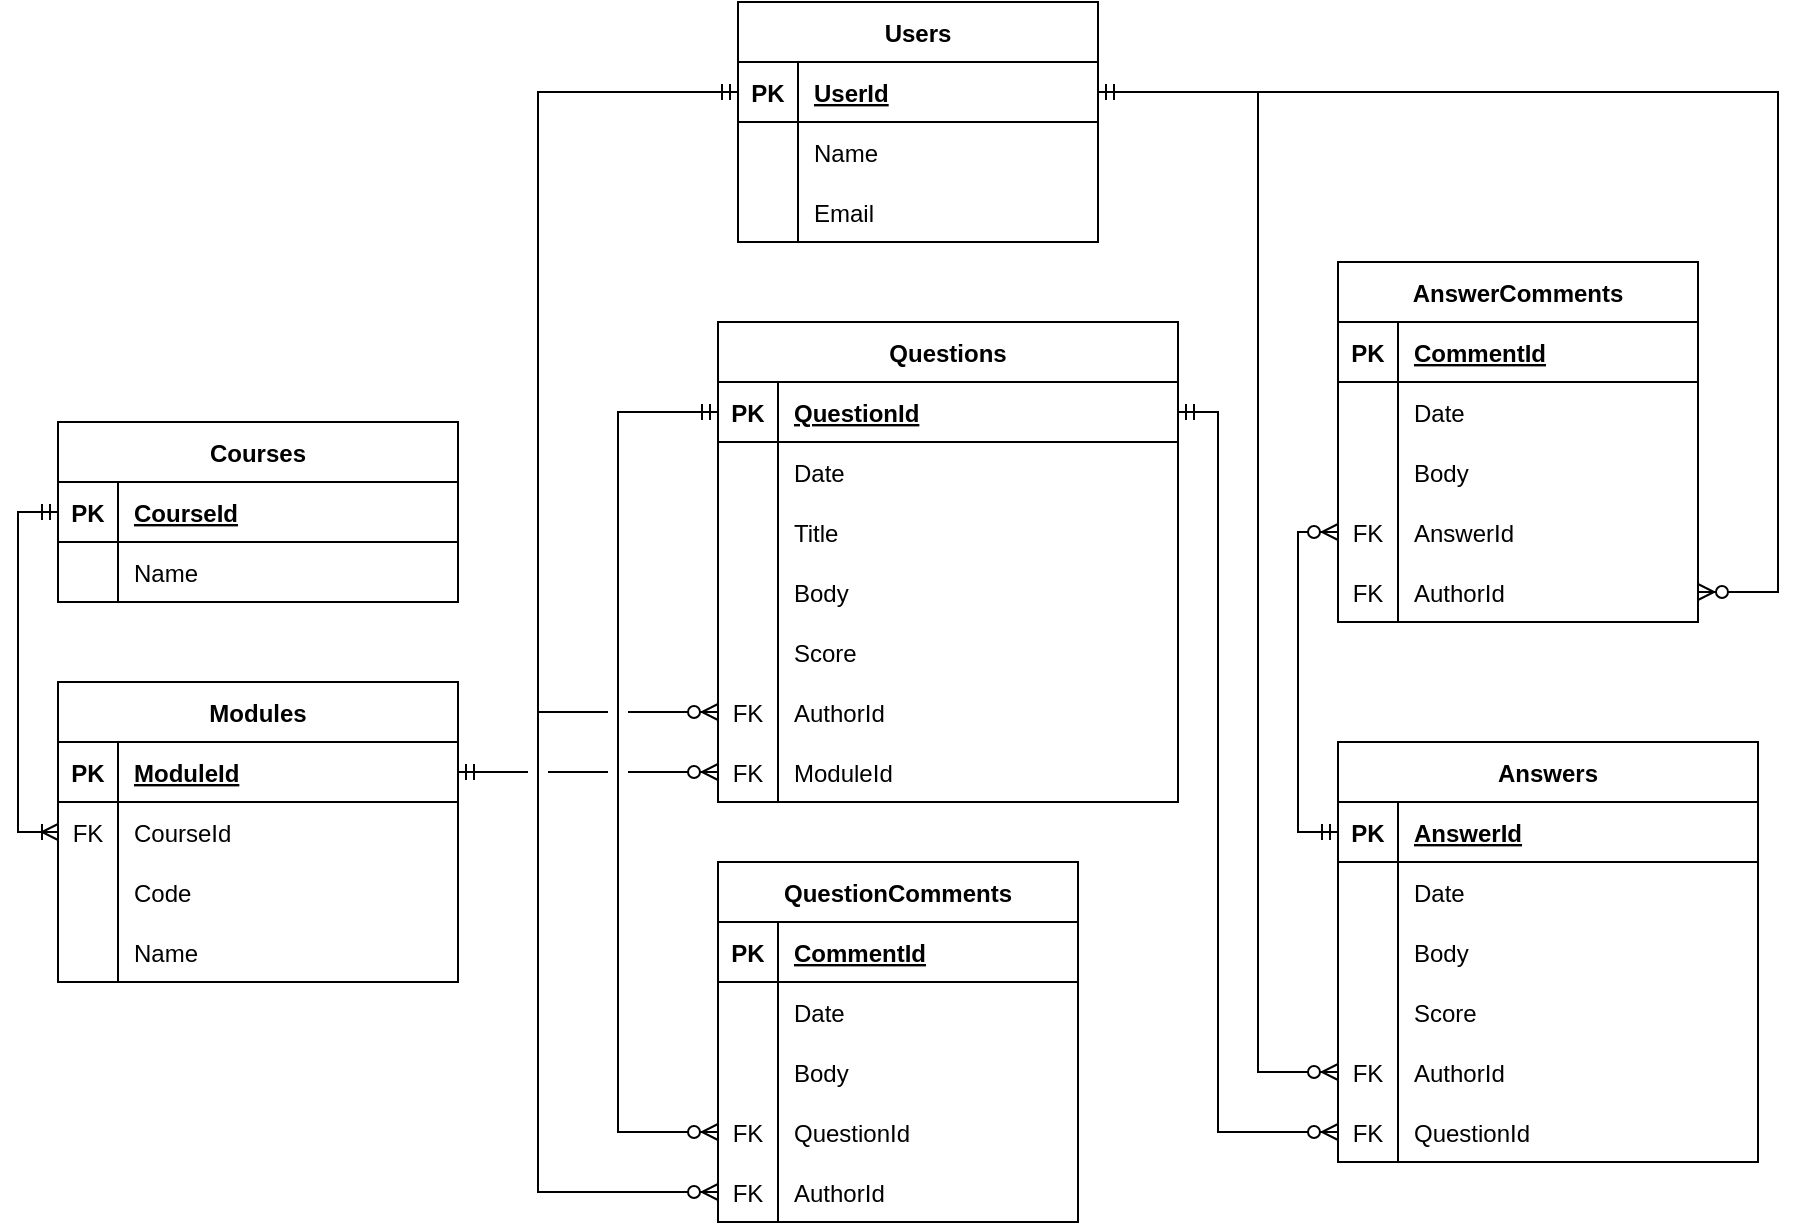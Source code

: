<mxfile version="14.5.8" type="device"><diagram id="C5RBs43oDa-KdzZeNtuy" name="Database Diagram"><mxGraphModel dx="3372" dy="640" grid="1" gridSize="10" guides="1" tooltips="1" connect="1" arrows="1" fold="1" page="1" pageScale="1" pageWidth="827" pageHeight="1169" math="0" shadow="0"><root><mxCell id="WIyWlLk6GJQsqaUBKTNV-0"/><mxCell id="WIyWlLk6GJQsqaUBKTNV-1" parent="WIyWlLk6GJQsqaUBKTNV-0"/><mxCell id="068tIrDigfutHcEptgjL-133" style="edgeStyle=orthogonalEdgeStyle;rounded=0;orthogonalLoop=1;jettySize=auto;html=1;exitX=0;exitY=0.5;exitDx=0;exitDy=0;entryX=0;entryY=0.5;entryDx=0;entryDy=0;startArrow=ERmandOne;startFill=0;endArrow=ERzeroToMany;endFill=1;jumpStyle=none;" edge="1" parent="WIyWlLk6GJQsqaUBKTNV-1"><mxGeometry relative="1" as="geometry"><mxPoint x="-1200" y="185" as="sourcePoint"/><mxPoint x="-1210" y="735" as="targetPoint"/><Array as="points"><mxPoint x="-1300" y="185"/><mxPoint x="-1300" y="735"/></Array></mxGeometry></mxCell><mxCell id="068tIrDigfutHcEptgjL-0" value="QuestionComments" style="shape=table;startSize=30;container=1;collapsible=1;childLayout=tableLayout;fixedRows=1;rowLines=0;fontStyle=1;align=center;resizeLast=1;" vertex="1" parent="WIyWlLk6GJQsqaUBKTNV-1"><mxGeometry x="-1210" y="570" width="180" height="180" as="geometry"/></mxCell><mxCell id="068tIrDigfutHcEptgjL-1" value="" style="shape=partialRectangle;collapsible=0;dropTarget=0;pointerEvents=0;fillColor=none;top=0;left=0;bottom=1;right=0;points=[[0,0.5],[1,0.5]];portConstraint=eastwest;" vertex="1" parent="068tIrDigfutHcEptgjL-0"><mxGeometry y="30" width="180" height="30" as="geometry"/></mxCell><mxCell id="068tIrDigfutHcEptgjL-2" value="PK" style="shape=partialRectangle;connectable=0;fillColor=none;top=0;left=0;bottom=0;right=0;fontStyle=1;overflow=hidden;" vertex="1" parent="068tIrDigfutHcEptgjL-1"><mxGeometry width="30" height="30" as="geometry"/></mxCell><mxCell id="068tIrDigfutHcEptgjL-3" value="CommentId" style="shape=partialRectangle;connectable=0;fillColor=none;top=0;left=0;bottom=0;right=0;align=left;spacingLeft=6;fontStyle=5;overflow=hidden;" vertex="1" parent="068tIrDigfutHcEptgjL-1"><mxGeometry x="30" width="150" height="30" as="geometry"/></mxCell><mxCell id="068tIrDigfutHcEptgjL-13" value="" style="shape=partialRectangle;collapsible=0;dropTarget=0;pointerEvents=0;fillColor=none;top=0;left=0;bottom=0;right=0;points=[[0,0.5],[1,0.5]];portConstraint=eastwest;" vertex="1" parent="068tIrDigfutHcEptgjL-0"><mxGeometry y="60" width="180" height="30" as="geometry"/></mxCell><mxCell id="068tIrDigfutHcEptgjL-14" value="" style="shape=partialRectangle;connectable=0;fillColor=none;top=0;left=0;bottom=0;right=0;editable=1;overflow=hidden;" vertex="1" parent="068tIrDigfutHcEptgjL-13"><mxGeometry width="30" height="30" as="geometry"/></mxCell><mxCell id="068tIrDigfutHcEptgjL-15" value="Date" style="shape=partialRectangle;connectable=0;fillColor=none;top=0;left=0;bottom=0;right=0;align=left;spacingLeft=6;overflow=hidden;" vertex="1" parent="068tIrDigfutHcEptgjL-13"><mxGeometry x="30" width="150" height="30" as="geometry"/></mxCell><mxCell id="068tIrDigfutHcEptgjL-7" value="" style="shape=partialRectangle;collapsible=0;dropTarget=0;pointerEvents=0;fillColor=none;top=0;left=0;bottom=0;right=0;points=[[0,0.5],[1,0.5]];portConstraint=eastwest;" vertex="1" parent="068tIrDigfutHcEptgjL-0"><mxGeometry y="90" width="180" height="30" as="geometry"/></mxCell><mxCell id="068tIrDigfutHcEptgjL-8" value="" style="shape=partialRectangle;connectable=0;fillColor=none;top=0;left=0;bottom=0;right=0;editable=1;overflow=hidden;" vertex="1" parent="068tIrDigfutHcEptgjL-7"><mxGeometry width="30" height="30" as="geometry"/></mxCell><mxCell id="068tIrDigfutHcEptgjL-9" value="Body" style="shape=partialRectangle;connectable=0;fillColor=none;top=0;left=0;bottom=0;right=0;align=left;spacingLeft=6;overflow=hidden;" vertex="1" parent="068tIrDigfutHcEptgjL-7"><mxGeometry x="30" width="150" height="30" as="geometry"/></mxCell><mxCell id="068tIrDigfutHcEptgjL-4" value="" style="shape=partialRectangle;collapsible=0;dropTarget=0;pointerEvents=0;fillColor=none;top=0;left=0;bottom=0;right=0;points=[[0,0.5],[1,0.5]];portConstraint=eastwest;" vertex="1" parent="068tIrDigfutHcEptgjL-0"><mxGeometry y="120" width="180" height="30" as="geometry"/></mxCell><mxCell id="068tIrDigfutHcEptgjL-5" value="FK" style="shape=partialRectangle;connectable=0;fillColor=none;top=0;left=0;bottom=0;right=0;fontStyle=0;overflow=hidden;" vertex="1" parent="068tIrDigfutHcEptgjL-4"><mxGeometry width="30" height="30" as="geometry"/></mxCell><mxCell id="068tIrDigfutHcEptgjL-6" value="QuestionId" style="shape=partialRectangle;connectable=0;fillColor=none;top=0;left=0;bottom=0;right=0;align=left;spacingLeft=6;fontStyle=0;overflow=hidden;" vertex="1" parent="068tIrDigfutHcEptgjL-4"><mxGeometry x="30" width="150" height="30" as="geometry"/></mxCell><mxCell id="068tIrDigfutHcEptgjL-10" value="" style="shape=partialRectangle;collapsible=0;dropTarget=0;pointerEvents=0;fillColor=none;top=0;left=0;bottom=0;right=0;points=[[0,0.5],[1,0.5]];portConstraint=eastwest;" vertex="1" parent="068tIrDigfutHcEptgjL-0"><mxGeometry y="150" width="180" height="30" as="geometry"/></mxCell><mxCell id="068tIrDigfutHcEptgjL-11" value="FK" style="shape=partialRectangle;connectable=0;fillColor=none;top=0;left=0;bottom=0;right=0;editable=1;overflow=hidden;" vertex="1" parent="068tIrDigfutHcEptgjL-10"><mxGeometry width="30" height="30" as="geometry"/></mxCell><mxCell id="068tIrDigfutHcEptgjL-12" value="AuthorId" style="shape=partialRectangle;connectable=0;fillColor=none;top=0;left=0;bottom=0;right=0;align=left;spacingLeft=6;overflow=hidden;" vertex="1" parent="068tIrDigfutHcEptgjL-10"><mxGeometry x="30" width="150" height="30" as="geometry"/></mxCell><mxCell id="068tIrDigfutHcEptgjL-16" value="Questions" style="shape=table;startSize=30;container=1;collapsible=1;childLayout=tableLayout;fixedRows=1;rowLines=0;fontStyle=1;align=center;resizeLast=1;" vertex="1" parent="WIyWlLk6GJQsqaUBKTNV-1"><mxGeometry x="-1210" y="300" width="230" height="240" as="geometry"/></mxCell><mxCell id="068tIrDigfutHcEptgjL-17" value="" style="shape=partialRectangle;collapsible=0;dropTarget=0;pointerEvents=0;fillColor=none;top=0;left=0;bottom=1;right=0;points=[[0,0.5],[1,0.5]];portConstraint=eastwest;" vertex="1" parent="068tIrDigfutHcEptgjL-16"><mxGeometry y="30" width="230" height="30" as="geometry"/></mxCell><mxCell id="068tIrDigfutHcEptgjL-18" value="PK" style="shape=partialRectangle;connectable=0;fillColor=none;top=0;left=0;bottom=0;right=0;fontStyle=1;overflow=hidden;" vertex="1" parent="068tIrDigfutHcEptgjL-17"><mxGeometry width="30" height="30" as="geometry"/></mxCell><mxCell id="068tIrDigfutHcEptgjL-19" value="QuestionId" style="shape=partialRectangle;connectable=0;fillColor=none;top=0;left=0;bottom=0;right=0;align=left;spacingLeft=6;fontStyle=5;overflow=hidden;" vertex="1" parent="068tIrDigfutHcEptgjL-17"><mxGeometry x="30" width="200" height="30" as="geometry"/></mxCell><mxCell id="068tIrDigfutHcEptgjL-32" value="" style="shape=partialRectangle;collapsible=0;dropTarget=0;pointerEvents=0;fillColor=none;top=0;left=0;bottom=0;right=0;points=[[0,0.5],[1,0.5]];portConstraint=eastwest;" vertex="1" parent="068tIrDigfutHcEptgjL-16"><mxGeometry y="60" width="230" height="30" as="geometry"/></mxCell><mxCell id="068tIrDigfutHcEptgjL-33" value="" style="shape=partialRectangle;connectable=0;fillColor=none;top=0;left=0;bottom=0;right=0;editable=1;overflow=hidden;" vertex="1" parent="068tIrDigfutHcEptgjL-32"><mxGeometry width="30" height="30" as="geometry"/></mxCell><mxCell id="068tIrDigfutHcEptgjL-34" value="Date" style="shape=partialRectangle;connectable=0;fillColor=none;top=0;left=0;bottom=0;right=0;align=left;spacingLeft=6;overflow=hidden;" vertex="1" parent="068tIrDigfutHcEptgjL-32"><mxGeometry x="30" width="200" height="30" as="geometry"/></mxCell><mxCell id="068tIrDigfutHcEptgjL-23" value="" style="shape=partialRectangle;collapsible=0;dropTarget=0;pointerEvents=0;fillColor=none;top=0;left=0;bottom=0;right=0;points=[[0,0.5],[1,0.5]];portConstraint=eastwest;" vertex="1" parent="068tIrDigfutHcEptgjL-16"><mxGeometry y="90" width="230" height="30" as="geometry"/></mxCell><mxCell id="068tIrDigfutHcEptgjL-24" value="" style="shape=partialRectangle;connectable=0;fillColor=none;top=0;left=0;bottom=0;right=0;editable=1;overflow=hidden;" vertex="1" parent="068tIrDigfutHcEptgjL-23"><mxGeometry width="30" height="30" as="geometry"/></mxCell><mxCell id="068tIrDigfutHcEptgjL-25" value="Title" style="shape=partialRectangle;connectable=0;fillColor=none;top=0;left=0;bottom=0;right=0;align=left;spacingLeft=6;overflow=hidden;" vertex="1" parent="068tIrDigfutHcEptgjL-23"><mxGeometry x="30" width="200" height="30" as="geometry"/></mxCell><mxCell id="068tIrDigfutHcEptgjL-41" style="shape=partialRectangle;collapsible=0;dropTarget=0;pointerEvents=0;fillColor=none;top=0;left=0;bottom=0;right=0;points=[[0,0.5],[1,0.5]];portConstraint=eastwest;" vertex="1" parent="068tIrDigfutHcEptgjL-16"><mxGeometry y="120" width="230" height="30" as="geometry"/></mxCell><mxCell id="068tIrDigfutHcEptgjL-42" style="shape=partialRectangle;connectable=0;fillColor=none;top=0;left=0;bottom=0;right=0;editable=1;overflow=hidden;" vertex="1" parent="068tIrDigfutHcEptgjL-41"><mxGeometry width="30" height="30" as="geometry"/></mxCell><mxCell id="068tIrDigfutHcEptgjL-43" value="Body" style="shape=partialRectangle;connectable=0;fillColor=none;top=0;left=0;bottom=0;right=0;align=left;spacingLeft=6;overflow=hidden;" vertex="1" parent="068tIrDigfutHcEptgjL-41"><mxGeometry x="30" width="200" height="30" as="geometry"/></mxCell><mxCell id="068tIrDigfutHcEptgjL-20" value="" style="shape=partialRectangle;collapsible=0;dropTarget=0;pointerEvents=0;fillColor=none;top=0;left=0;bottom=0;right=0;points=[[0,0.5],[1,0.5]];portConstraint=eastwest;" vertex="1" parent="068tIrDigfutHcEptgjL-16"><mxGeometry y="150" width="230" height="30" as="geometry"/></mxCell><mxCell id="068tIrDigfutHcEptgjL-21" value="" style="shape=partialRectangle;connectable=0;fillColor=none;top=0;left=0;bottom=0;right=0;editable=1;overflow=hidden;" vertex="1" parent="068tIrDigfutHcEptgjL-20"><mxGeometry width="30" height="30" as="geometry"/></mxCell><mxCell id="068tIrDigfutHcEptgjL-22" value="Score" style="shape=partialRectangle;connectable=0;fillColor=none;top=0;left=0;bottom=0;right=0;align=left;spacingLeft=6;overflow=hidden;" vertex="1" parent="068tIrDigfutHcEptgjL-20"><mxGeometry x="30" width="200" height="30" as="geometry"/></mxCell><mxCell id="068tIrDigfutHcEptgjL-29" value="" style="shape=partialRectangle;collapsible=0;dropTarget=0;pointerEvents=0;fillColor=none;top=0;left=0;bottom=0;right=0;points=[[0,0.5],[1,0.5]];portConstraint=eastwest;" vertex="1" parent="068tIrDigfutHcEptgjL-16"><mxGeometry y="180" width="230" height="30" as="geometry"/></mxCell><mxCell id="068tIrDigfutHcEptgjL-30" value="FK" style="shape=partialRectangle;connectable=0;fillColor=none;top=0;left=0;bottom=0;right=0;fontStyle=0;overflow=hidden;" vertex="1" parent="068tIrDigfutHcEptgjL-29"><mxGeometry width="30" height="30" as="geometry"/></mxCell><mxCell id="068tIrDigfutHcEptgjL-31" value="AuthorId" style="shape=partialRectangle;connectable=0;fillColor=none;top=0;left=0;bottom=0;right=0;align=left;spacingLeft=6;fontStyle=0;overflow=hidden;" vertex="1" parent="068tIrDigfutHcEptgjL-29"><mxGeometry x="30" width="200" height="30" as="geometry"/></mxCell><mxCell id="068tIrDigfutHcEptgjL-35" value="" style="shape=partialRectangle;collapsible=0;dropTarget=0;pointerEvents=0;fillColor=none;top=0;left=0;bottom=0;right=0;points=[[0,0.5],[1,0.5]];portConstraint=eastwest;" vertex="1" parent="068tIrDigfutHcEptgjL-16"><mxGeometry y="210" width="230" height="30" as="geometry"/></mxCell><mxCell id="068tIrDigfutHcEptgjL-36" value="FK" style="shape=partialRectangle;connectable=0;fillColor=none;top=0;left=0;bottom=0;right=0;fontStyle=0;overflow=hidden;" vertex="1" parent="068tIrDigfutHcEptgjL-35"><mxGeometry width="30" height="30" as="geometry"/></mxCell><mxCell id="068tIrDigfutHcEptgjL-37" value="ModuleId" style="shape=partialRectangle;connectable=0;fillColor=none;top=0;left=0;bottom=0;right=0;align=left;spacingLeft=6;fontStyle=0;overflow=hidden;" vertex="1" parent="068tIrDigfutHcEptgjL-35"><mxGeometry x="30" width="200" height="30" as="geometry"/></mxCell><mxCell id="068tIrDigfutHcEptgjL-44" value="Answers" style="shape=table;startSize=30;container=1;collapsible=1;childLayout=tableLayout;fixedRows=1;rowLines=0;fontStyle=1;align=center;resizeLast=1;" vertex="1" parent="WIyWlLk6GJQsqaUBKTNV-1"><mxGeometry x="-900" y="510" width="210" height="210" as="geometry"/></mxCell><mxCell id="068tIrDigfutHcEptgjL-45" value="" style="shape=partialRectangle;collapsible=0;dropTarget=0;pointerEvents=0;fillColor=none;top=0;left=0;bottom=1;right=0;points=[[0,0.5],[1,0.5]];portConstraint=eastwest;" vertex="1" parent="068tIrDigfutHcEptgjL-44"><mxGeometry y="30" width="210" height="30" as="geometry"/></mxCell><mxCell id="068tIrDigfutHcEptgjL-46" value="PK" style="shape=partialRectangle;connectable=0;fillColor=none;top=0;left=0;bottom=0;right=0;fontStyle=1;overflow=hidden;" vertex="1" parent="068tIrDigfutHcEptgjL-45"><mxGeometry width="30" height="30" as="geometry"/></mxCell><mxCell id="068tIrDigfutHcEptgjL-47" value="AnswerId" style="shape=partialRectangle;connectable=0;fillColor=none;top=0;left=0;bottom=0;right=0;align=left;spacingLeft=6;fontStyle=5;overflow=hidden;" vertex="1" parent="068tIrDigfutHcEptgjL-45"><mxGeometry x="30" width="180" height="30" as="geometry"/></mxCell><mxCell id="068tIrDigfutHcEptgjL-60" value="" style="shape=partialRectangle;collapsible=0;dropTarget=0;pointerEvents=0;fillColor=none;top=0;left=0;bottom=0;right=0;points=[[0,0.5],[1,0.5]];portConstraint=eastwest;" vertex="1" parent="068tIrDigfutHcEptgjL-44"><mxGeometry y="60" width="210" height="30" as="geometry"/></mxCell><mxCell id="068tIrDigfutHcEptgjL-61" value="" style="shape=partialRectangle;connectable=0;fillColor=none;top=0;left=0;bottom=0;right=0;editable=1;overflow=hidden;" vertex="1" parent="068tIrDigfutHcEptgjL-60"><mxGeometry width="30" height="30" as="geometry"/></mxCell><mxCell id="068tIrDigfutHcEptgjL-62" value="Date" style="shape=partialRectangle;connectable=0;fillColor=none;top=0;left=0;bottom=0;right=0;align=left;spacingLeft=6;overflow=hidden;" vertex="1" parent="068tIrDigfutHcEptgjL-60"><mxGeometry x="30" width="180" height="30" as="geometry"/></mxCell><mxCell id="068tIrDigfutHcEptgjL-54" value="" style="shape=partialRectangle;collapsible=0;dropTarget=0;pointerEvents=0;fillColor=none;top=0;left=0;bottom=0;right=0;points=[[0,0.5],[1,0.5]];portConstraint=eastwest;" vertex="1" parent="068tIrDigfutHcEptgjL-44"><mxGeometry y="90" width="210" height="30" as="geometry"/></mxCell><mxCell id="068tIrDigfutHcEptgjL-55" value="" style="shape=partialRectangle;connectable=0;fillColor=none;top=0;left=0;bottom=0;right=0;editable=1;overflow=hidden;" vertex="1" parent="068tIrDigfutHcEptgjL-54"><mxGeometry width="30" height="30" as="geometry"/></mxCell><mxCell id="068tIrDigfutHcEptgjL-56" value="Body" style="shape=partialRectangle;connectable=0;fillColor=none;top=0;left=0;bottom=0;right=0;align=left;spacingLeft=6;overflow=hidden;" vertex="1" parent="068tIrDigfutHcEptgjL-54"><mxGeometry x="30" width="180" height="30" as="geometry"/></mxCell><mxCell id="068tIrDigfutHcEptgjL-51" value="" style="shape=partialRectangle;collapsible=0;dropTarget=0;pointerEvents=0;fillColor=none;top=0;left=0;bottom=0;right=0;points=[[0,0.5],[1,0.5]];portConstraint=eastwest;" vertex="1" parent="068tIrDigfutHcEptgjL-44"><mxGeometry y="120" width="210" height="30" as="geometry"/></mxCell><mxCell id="068tIrDigfutHcEptgjL-52" value="" style="shape=partialRectangle;connectable=0;fillColor=none;top=0;left=0;bottom=0;right=0;editable=1;overflow=hidden;" vertex="1" parent="068tIrDigfutHcEptgjL-51"><mxGeometry width="30" height="30" as="geometry"/></mxCell><mxCell id="068tIrDigfutHcEptgjL-53" value="Score" style="shape=partialRectangle;connectable=0;fillColor=none;top=0;left=0;bottom=0;right=0;align=left;spacingLeft=6;overflow=hidden;" vertex="1" parent="068tIrDigfutHcEptgjL-51"><mxGeometry x="30" width="180" height="30" as="geometry"/></mxCell><mxCell id="068tIrDigfutHcEptgjL-57" value="" style="shape=partialRectangle;collapsible=0;dropTarget=0;pointerEvents=0;fillColor=none;top=0;left=0;bottom=0;right=0;points=[[0,0.5],[1,0.5]];portConstraint=eastwest;" vertex="1" parent="068tIrDigfutHcEptgjL-44"><mxGeometry y="150" width="210" height="30" as="geometry"/></mxCell><mxCell id="068tIrDigfutHcEptgjL-58" value="FK" style="shape=partialRectangle;connectable=0;fillColor=none;top=0;left=0;bottom=0;right=0;fontStyle=0;overflow=hidden;" vertex="1" parent="068tIrDigfutHcEptgjL-57"><mxGeometry width="30" height="30" as="geometry"/></mxCell><mxCell id="068tIrDigfutHcEptgjL-59" value="AuthorId" style="shape=partialRectangle;connectable=0;fillColor=none;top=0;left=0;bottom=0;right=0;align=left;spacingLeft=6;fontStyle=0;overflow=hidden;" vertex="1" parent="068tIrDigfutHcEptgjL-57"><mxGeometry x="30" width="180" height="30" as="geometry"/></mxCell><mxCell id="068tIrDigfutHcEptgjL-48" value="" style="shape=partialRectangle;collapsible=0;dropTarget=0;pointerEvents=0;fillColor=none;top=0;left=0;bottom=0;right=0;points=[[0,0.5],[1,0.5]];portConstraint=eastwest;" vertex="1" parent="068tIrDigfutHcEptgjL-44"><mxGeometry y="180" width="210" height="30" as="geometry"/></mxCell><mxCell id="068tIrDigfutHcEptgjL-49" value="FK" style="shape=partialRectangle;connectable=0;fillColor=none;top=0;left=0;bottom=0;right=0;fontStyle=0;overflow=hidden;" vertex="1" parent="068tIrDigfutHcEptgjL-48"><mxGeometry width="30" height="30" as="geometry"/></mxCell><mxCell id="068tIrDigfutHcEptgjL-50" value="QuestionId" style="shape=partialRectangle;connectable=0;fillColor=none;top=0;left=0;bottom=0;right=0;align=left;spacingLeft=6;fontStyle=0;overflow=hidden;" vertex="1" parent="068tIrDigfutHcEptgjL-48"><mxGeometry x="30" width="180" height="30" as="geometry"/></mxCell><mxCell id="068tIrDigfutHcEptgjL-63" value="Modules" style="shape=table;startSize=30;container=1;collapsible=1;childLayout=tableLayout;fixedRows=1;rowLines=0;fontStyle=1;align=center;resizeLast=1;" vertex="1" parent="WIyWlLk6GJQsqaUBKTNV-1"><mxGeometry x="-1540" y="480" width="200" height="150" as="geometry"/></mxCell><mxCell id="068tIrDigfutHcEptgjL-64" value="" style="shape=partialRectangle;collapsible=0;dropTarget=0;pointerEvents=0;fillColor=none;top=0;left=0;bottom=1;right=0;points=[[0,0.5],[1,0.5]];portConstraint=eastwest;" vertex="1" parent="068tIrDigfutHcEptgjL-63"><mxGeometry y="30" width="200" height="30" as="geometry"/></mxCell><mxCell id="068tIrDigfutHcEptgjL-65" value="PK" style="shape=partialRectangle;connectable=0;fillColor=none;top=0;left=0;bottom=0;right=0;fontStyle=1;overflow=hidden;" vertex="1" parent="068tIrDigfutHcEptgjL-64"><mxGeometry width="30" height="30" as="geometry"/></mxCell><mxCell id="068tIrDigfutHcEptgjL-66" value="ModuleId" style="shape=partialRectangle;connectable=0;fillColor=none;top=0;left=0;bottom=0;right=0;align=left;spacingLeft=6;fontStyle=5;overflow=hidden;" vertex="1" parent="068tIrDigfutHcEptgjL-64"><mxGeometry x="30" width="170" height="30" as="geometry"/></mxCell><mxCell id="068tIrDigfutHcEptgjL-67" value="" style="shape=partialRectangle;collapsible=0;dropTarget=0;pointerEvents=0;fillColor=none;top=0;left=0;bottom=0;right=0;points=[[0,0.5],[1,0.5]];portConstraint=eastwest;" vertex="1" parent="068tIrDigfutHcEptgjL-63"><mxGeometry y="60" width="200" height="30" as="geometry"/></mxCell><mxCell id="068tIrDigfutHcEptgjL-68" value="FK" style="shape=partialRectangle;connectable=0;fillColor=none;top=0;left=0;bottom=0;right=0;fontStyle=0;overflow=hidden;" vertex="1" parent="068tIrDigfutHcEptgjL-67"><mxGeometry width="30" height="30" as="geometry"/></mxCell><mxCell id="068tIrDigfutHcEptgjL-69" value="CourseId" style="shape=partialRectangle;connectable=0;fillColor=none;top=0;left=0;bottom=0;right=0;align=left;spacingLeft=6;fontStyle=0;overflow=hidden;" vertex="1" parent="068tIrDigfutHcEptgjL-67"><mxGeometry x="30" width="170" height="30" as="geometry"/></mxCell><mxCell id="068tIrDigfutHcEptgjL-70" value="" style="shape=partialRectangle;collapsible=0;dropTarget=0;pointerEvents=0;fillColor=none;top=0;left=0;bottom=0;right=0;points=[[0,0.5],[1,0.5]];portConstraint=eastwest;" vertex="1" parent="068tIrDigfutHcEptgjL-63"><mxGeometry y="90" width="200" height="30" as="geometry"/></mxCell><mxCell id="068tIrDigfutHcEptgjL-71" value="" style="shape=partialRectangle;connectable=0;fillColor=none;top=0;left=0;bottom=0;right=0;editable=1;overflow=hidden;" vertex="1" parent="068tIrDigfutHcEptgjL-70"><mxGeometry width="30" height="30" as="geometry"/></mxCell><mxCell id="068tIrDigfutHcEptgjL-72" value="Code" style="shape=partialRectangle;connectable=0;fillColor=none;top=0;left=0;bottom=0;right=0;align=left;spacingLeft=6;overflow=hidden;" vertex="1" parent="068tIrDigfutHcEptgjL-70"><mxGeometry x="30" width="170" height="30" as="geometry"/></mxCell><mxCell id="068tIrDigfutHcEptgjL-73" value="" style="shape=partialRectangle;collapsible=0;dropTarget=0;pointerEvents=0;fillColor=none;top=0;left=0;bottom=0;right=0;points=[[0,0.5],[1,0.5]];portConstraint=eastwest;" vertex="1" parent="068tIrDigfutHcEptgjL-63"><mxGeometry y="120" width="200" height="30" as="geometry"/></mxCell><mxCell id="068tIrDigfutHcEptgjL-74" value="" style="shape=partialRectangle;connectable=0;fillColor=none;top=0;left=0;bottom=0;right=0;editable=1;overflow=hidden;" vertex="1" parent="068tIrDigfutHcEptgjL-73"><mxGeometry width="30" height="30" as="geometry"/></mxCell><mxCell id="068tIrDigfutHcEptgjL-75" value="Name" style="shape=partialRectangle;connectable=0;fillColor=none;top=0;left=0;bottom=0;right=0;align=left;spacingLeft=6;overflow=hidden;" vertex="1" parent="068tIrDigfutHcEptgjL-73"><mxGeometry x="30" width="170" height="30" as="geometry"/></mxCell><mxCell id="068tIrDigfutHcEptgjL-79" value="Courses" style="shape=table;startSize=30;container=1;collapsible=1;childLayout=tableLayout;fixedRows=1;rowLines=0;fontStyle=1;align=center;resizeLast=1;" vertex="1" parent="WIyWlLk6GJQsqaUBKTNV-1"><mxGeometry x="-1540" y="350" width="200" height="90" as="geometry"/></mxCell><mxCell id="068tIrDigfutHcEptgjL-80" value="" style="shape=partialRectangle;collapsible=0;dropTarget=0;pointerEvents=0;fillColor=none;top=0;left=0;bottom=1;right=0;points=[[0,0.5],[1,0.5]];portConstraint=eastwest;" vertex="1" parent="068tIrDigfutHcEptgjL-79"><mxGeometry y="30" width="200" height="30" as="geometry"/></mxCell><mxCell id="068tIrDigfutHcEptgjL-81" value="PK" style="shape=partialRectangle;connectable=0;fillColor=none;top=0;left=0;bottom=0;right=0;fontStyle=1;overflow=hidden;" vertex="1" parent="068tIrDigfutHcEptgjL-80"><mxGeometry width="30" height="30" as="geometry"/></mxCell><mxCell id="068tIrDigfutHcEptgjL-82" value="CourseId" style="shape=partialRectangle;connectable=0;fillColor=none;top=0;left=0;bottom=0;right=0;align=left;spacingLeft=6;fontStyle=5;overflow=hidden;" vertex="1" parent="068tIrDigfutHcEptgjL-80"><mxGeometry x="30" width="170" height="30" as="geometry"/></mxCell><mxCell id="068tIrDigfutHcEptgjL-83" value="" style="shape=partialRectangle;collapsible=0;dropTarget=0;pointerEvents=0;fillColor=none;top=0;left=0;bottom=0;right=0;points=[[0,0.5],[1,0.5]];portConstraint=eastwest;" vertex="1" parent="068tIrDigfutHcEptgjL-79"><mxGeometry y="60" width="200" height="30" as="geometry"/></mxCell><mxCell id="068tIrDigfutHcEptgjL-84" value="" style="shape=partialRectangle;connectable=0;fillColor=none;top=0;left=0;bottom=0;right=0;editable=1;overflow=hidden;" vertex="1" parent="068tIrDigfutHcEptgjL-83"><mxGeometry width="30" height="30" as="geometry"/></mxCell><mxCell id="068tIrDigfutHcEptgjL-85" value="Name" style="shape=partialRectangle;connectable=0;fillColor=none;top=0;left=0;bottom=0;right=0;align=left;spacingLeft=6;overflow=hidden;" vertex="1" parent="068tIrDigfutHcEptgjL-83"><mxGeometry x="30" width="170" height="30" as="geometry"/></mxCell><mxCell id="068tIrDigfutHcEptgjL-92" value="AnswerComments" style="shape=table;startSize=30;container=1;collapsible=1;childLayout=tableLayout;fixedRows=1;rowLines=0;fontStyle=1;align=center;resizeLast=1;" vertex="1" parent="WIyWlLk6GJQsqaUBKTNV-1"><mxGeometry x="-900" y="270" width="180" height="180" as="geometry"/></mxCell><mxCell id="068tIrDigfutHcEptgjL-93" value="" style="shape=partialRectangle;collapsible=0;dropTarget=0;pointerEvents=0;fillColor=none;top=0;left=0;bottom=1;right=0;points=[[0,0.5],[1,0.5]];portConstraint=eastwest;" vertex="1" parent="068tIrDigfutHcEptgjL-92"><mxGeometry y="30" width="180" height="30" as="geometry"/></mxCell><mxCell id="068tIrDigfutHcEptgjL-94" value="PK" style="shape=partialRectangle;connectable=0;fillColor=none;top=0;left=0;bottom=0;right=0;fontStyle=1;overflow=hidden;" vertex="1" parent="068tIrDigfutHcEptgjL-93"><mxGeometry width="30" height="30" as="geometry"/></mxCell><mxCell id="068tIrDigfutHcEptgjL-95" value="CommentId" style="shape=partialRectangle;connectable=0;fillColor=none;top=0;left=0;bottom=0;right=0;align=left;spacingLeft=6;fontStyle=5;overflow=hidden;" vertex="1" parent="068tIrDigfutHcEptgjL-93"><mxGeometry x="30" width="150" height="30" as="geometry"/></mxCell><mxCell id="068tIrDigfutHcEptgjL-96" value="" style="shape=partialRectangle;collapsible=0;dropTarget=0;pointerEvents=0;fillColor=none;top=0;left=0;bottom=0;right=0;points=[[0,0.5],[1,0.5]];portConstraint=eastwest;" vertex="1" parent="068tIrDigfutHcEptgjL-92"><mxGeometry y="60" width="180" height="30" as="geometry"/></mxCell><mxCell id="068tIrDigfutHcEptgjL-97" value="" style="shape=partialRectangle;connectable=0;fillColor=none;top=0;left=0;bottom=0;right=0;editable=1;overflow=hidden;" vertex="1" parent="068tIrDigfutHcEptgjL-96"><mxGeometry width="30" height="30" as="geometry"/></mxCell><mxCell id="068tIrDigfutHcEptgjL-98" value="Date" style="shape=partialRectangle;connectable=0;fillColor=none;top=0;left=0;bottom=0;right=0;align=left;spacingLeft=6;overflow=hidden;" vertex="1" parent="068tIrDigfutHcEptgjL-96"><mxGeometry x="30" width="150" height="30" as="geometry"/></mxCell><mxCell id="068tIrDigfutHcEptgjL-99" value="" style="shape=partialRectangle;collapsible=0;dropTarget=0;pointerEvents=0;fillColor=none;top=0;left=0;bottom=0;right=0;points=[[0,0.5],[1,0.5]];portConstraint=eastwest;" vertex="1" parent="068tIrDigfutHcEptgjL-92"><mxGeometry y="90" width="180" height="30" as="geometry"/></mxCell><mxCell id="068tIrDigfutHcEptgjL-100" value="" style="shape=partialRectangle;connectable=0;fillColor=none;top=0;left=0;bottom=0;right=0;editable=1;overflow=hidden;" vertex="1" parent="068tIrDigfutHcEptgjL-99"><mxGeometry width="30" height="30" as="geometry"/></mxCell><mxCell id="068tIrDigfutHcEptgjL-101" value="Body" style="shape=partialRectangle;connectable=0;fillColor=none;top=0;left=0;bottom=0;right=0;align=left;spacingLeft=6;overflow=hidden;" vertex="1" parent="068tIrDigfutHcEptgjL-99"><mxGeometry x="30" width="150" height="30" as="geometry"/></mxCell><mxCell id="068tIrDigfutHcEptgjL-102" value="" style="shape=partialRectangle;collapsible=0;dropTarget=0;pointerEvents=0;fillColor=none;top=0;left=0;bottom=0;right=0;points=[[0,0.5],[1,0.5]];portConstraint=eastwest;" vertex="1" parent="068tIrDigfutHcEptgjL-92"><mxGeometry y="120" width="180" height="30" as="geometry"/></mxCell><mxCell id="068tIrDigfutHcEptgjL-103" value="FK" style="shape=partialRectangle;connectable=0;fillColor=none;top=0;left=0;bottom=0;right=0;fontStyle=0;overflow=hidden;" vertex="1" parent="068tIrDigfutHcEptgjL-102"><mxGeometry width="30" height="30" as="geometry"/></mxCell><mxCell id="068tIrDigfutHcEptgjL-104" value="AnswerId" style="shape=partialRectangle;connectable=0;fillColor=none;top=0;left=0;bottom=0;right=0;align=left;spacingLeft=6;fontStyle=0;overflow=hidden;" vertex="1" parent="068tIrDigfutHcEptgjL-102"><mxGeometry x="30" width="150" height="30" as="geometry"/></mxCell><mxCell id="068tIrDigfutHcEptgjL-105" value="" style="shape=partialRectangle;collapsible=0;dropTarget=0;pointerEvents=0;fillColor=none;top=0;left=0;bottom=0;right=0;points=[[0,0.5],[1,0.5]];portConstraint=eastwest;" vertex="1" parent="068tIrDigfutHcEptgjL-92"><mxGeometry y="150" width="180" height="30" as="geometry"/></mxCell><mxCell id="068tIrDigfutHcEptgjL-106" value="FK" style="shape=partialRectangle;connectable=0;fillColor=none;top=0;left=0;bottom=0;right=0;editable=1;overflow=hidden;" vertex="1" parent="068tIrDigfutHcEptgjL-105"><mxGeometry width="30" height="30" as="geometry"/></mxCell><mxCell id="068tIrDigfutHcEptgjL-107" value="AuthorId" style="shape=partialRectangle;connectable=0;fillColor=none;top=0;left=0;bottom=0;right=0;align=left;spacingLeft=6;overflow=hidden;" vertex="1" parent="068tIrDigfutHcEptgjL-105"><mxGeometry x="30" width="150" height="30" as="geometry"/></mxCell><mxCell id="068tIrDigfutHcEptgjL-108" value="Users" style="shape=table;startSize=30;container=1;collapsible=1;childLayout=tableLayout;fixedRows=1;rowLines=0;fontStyle=1;align=center;resizeLast=1;" vertex="1" parent="WIyWlLk6GJQsqaUBKTNV-1"><mxGeometry x="-1200" y="140" width="180" height="120" as="geometry"/></mxCell><mxCell id="068tIrDigfutHcEptgjL-109" value="" style="shape=partialRectangle;collapsible=0;dropTarget=0;pointerEvents=0;fillColor=none;top=0;left=0;bottom=1;right=0;points=[[0,0.5],[1,0.5]];portConstraint=eastwest;" vertex="1" parent="068tIrDigfutHcEptgjL-108"><mxGeometry y="30" width="180" height="30" as="geometry"/></mxCell><mxCell id="068tIrDigfutHcEptgjL-110" value="PK" style="shape=partialRectangle;connectable=0;fillColor=none;top=0;left=0;bottom=0;right=0;fontStyle=1;overflow=hidden;" vertex="1" parent="068tIrDigfutHcEptgjL-109"><mxGeometry width="30" height="30" as="geometry"/></mxCell><mxCell id="068tIrDigfutHcEptgjL-111" value="UserId" style="shape=partialRectangle;connectable=0;fillColor=none;top=0;left=0;bottom=0;right=0;align=left;spacingLeft=6;fontStyle=5;overflow=hidden;" vertex="1" parent="068tIrDigfutHcEptgjL-109"><mxGeometry x="30" width="150" height="30" as="geometry"/></mxCell><mxCell id="068tIrDigfutHcEptgjL-112" value="" style="shape=partialRectangle;collapsible=0;dropTarget=0;pointerEvents=0;fillColor=none;top=0;left=0;bottom=0;right=0;points=[[0,0.5],[1,0.5]];portConstraint=eastwest;" vertex="1" parent="068tIrDigfutHcEptgjL-108"><mxGeometry y="60" width="180" height="30" as="geometry"/></mxCell><mxCell id="068tIrDigfutHcEptgjL-113" value="" style="shape=partialRectangle;connectable=0;fillColor=none;top=0;left=0;bottom=0;right=0;editable=1;overflow=hidden;" vertex="1" parent="068tIrDigfutHcEptgjL-112"><mxGeometry width="30" height="30" as="geometry"/></mxCell><mxCell id="068tIrDigfutHcEptgjL-114" value="Name" style="shape=partialRectangle;connectable=0;fillColor=none;top=0;left=0;bottom=0;right=0;align=left;spacingLeft=6;overflow=hidden;" vertex="1" parent="068tIrDigfutHcEptgjL-112"><mxGeometry x="30" width="150" height="30" as="geometry"/></mxCell><mxCell id="068tIrDigfutHcEptgjL-115" value="" style="shape=partialRectangle;collapsible=0;dropTarget=0;pointerEvents=0;fillColor=none;top=0;left=0;bottom=0;right=0;points=[[0,0.5],[1,0.5]];portConstraint=eastwest;" vertex="1" parent="068tIrDigfutHcEptgjL-108"><mxGeometry y="90" width="180" height="30" as="geometry"/></mxCell><mxCell id="068tIrDigfutHcEptgjL-116" value="" style="shape=partialRectangle;connectable=0;fillColor=none;top=0;left=0;bottom=0;right=0;editable=1;overflow=hidden;" vertex="1" parent="068tIrDigfutHcEptgjL-115"><mxGeometry width="30" height="30" as="geometry"/></mxCell><mxCell id="068tIrDigfutHcEptgjL-117" value="Email" style="shape=partialRectangle;connectable=0;fillColor=none;top=0;left=0;bottom=0;right=0;align=left;spacingLeft=6;overflow=hidden;" vertex="1" parent="068tIrDigfutHcEptgjL-115"><mxGeometry x="30" width="150" height="30" as="geometry"/></mxCell><mxCell id="068tIrDigfutHcEptgjL-122" style="edgeStyle=orthogonalEdgeStyle;rounded=0;orthogonalLoop=1;jettySize=auto;html=1;exitX=0;exitY=0.5;exitDx=0;exitDy=0;entryX=0;entryY=0.5;entryDx=0;entryDy=0;startArrow=ERmandOne;startFill=0;endArrow=ERoneToMany;endFill=0;" edge="1" parent="WIyWlLk6GJQsqaUBKTNV-1" source="068tIrDigfutHcEptgjL-80" target="068tIrDigfutHcEptgjL-67"><mxGeometry relative="1" as="geometry"/></mxCell><mxCell id="068tIrDigfutHcEptgjL-125" style="edgeStyle=orthogonalEdgeStyle;rounded=0;orthogonalLoop=1;jettySize=auto;html=1;exitX=1;exitY=0.5;exitDx=0;exitDy=0;entryX=0;entryY=0.5;entryDx=0;entryDy=0;startArrow=ERmandOne;startFill=0;endArrow=ERzeroToMany;endFill=1;" edge="1" parent="WIyWlLk6GJQsqaUBKTNV-1" source="068tIrDigfutHcEptgjL-17" target="068tIrDigfutHcEptgjL-48"><mxGeometry relative="1" as="geometry"><Array as="points"><mxPoint x="-960" y="345"/><mxPoint x="-960" y="705"/></Array></mxGeometry></mxCell><mxCell id="068tIrDigfutHcEptgjL-126" style="edgeStyle=orthogonalEdgeStyle;rounded=0;orthogonalLoop=1;jettySize=auto;html=1;exitX=1;exitY=0.5;exitDx=0;exitDy=0;entryX=0;entryY=0.5;entryDx=0;entryDy=0;startArrow=ERmandOne;startFill=0;endArrow=ERzeroToMany;endFill=1;jumpStyle=arc;" edge="1" parent="WIyWlLk6GJQsqaUBKTNV-1" source="068tIrDigfutHcEptgjL-109" target="068tIrDigfutHcEptgjL-57"><mxGeometry relative="1" as="geometry"><Array as="points"><mxPoint x="-940" y="185"/><mxPoint x="-940" y="675"/></Array></mxGeometry></mxCell><mxCell id="068tIrDigfutHcEptgjL-127" style="edgeStyle=orthogonalEdgeStyle;rounded=0;orthogonalLoop=1;jettySize=auto;html=1;exitX=0;exitY=0.5;exitDx=0;exitDy=0;entryX=0;entryY=0.5;entryDx=0;entryDy=0;startArrow=ERmandOne;startFill=0;endArrow=ERzeroToMany;endFill=1;" edge="1" parent="WIyWlLk6GJQsqaUBKTNV-1" source="068tIrDigfutHcEptgjL-17" target="068tIrDigfutHcEptgjL-4"><mxGeometry relative="1" as="geometry"><Array as="points"><mxPoint x="-1260" y="345"/><mxPoint x="-1260" y="705"/></Array></mxGeometry></mxCell><mxCell id="068tIrDigfutHcEptgjL-128" style="edgeStyle=orthogonalEdgeStyle;rounded=0;orthogonalLoop=1;jettySize=auto;html=1;exitX=0;exitY=0.5;exitDx=0;exitDy=0;entryX=0;entryY=0.5;entryDx=0;entryDy=0;startArrow=ERmandOne;startFill=0;endArrow=ERzeroToMany;endFill=1;jumpStyle=arc;" edge="1" parent="WIyWlLk6GJQsqaUBKTNV-1" source="068tIrDigfutHcEptgjL-45" target="068tIrDigfutHcEptgjL-102"><mxGeometry relative="1" as="geometry"/></mxCell><mxCell id="068tIrDigfutHcEptgjL-130" style="edgeStyle=orthogonalEdgeStyle;rounded=0;orthogonalLoop=1;jettySize=auto;html=1;exitX=1;exitY=0.5;exitDx=0;exitDy=0;startArrow=ERmandOne;startFill=0;endArrow=ERzeroToMany;endFill=1;entryX=1;entryY=0.5;entryDx=0;entryDy=0;jumpStyle=arc;" edge="1" parent="WIyWlLk6GJQsqaUBKTNV-1" source="068tIrDigfutHcEptgjL-109" target="068tIrDigfutHcEptgjL-105"><mxGeometry relative="1" as="geometry"><mxPoint x="-570" y="520" as="targetPoint"/><Array as="points"><mxPoint x="-680" y="185"/><mxPoint x="-680" y="435"/></Array></mxGeometry></mxCell><mxCell id="068tIrDigfutHcEptgjL-123" style="edgeStyle=orthogonalEdgeStyle;rounded=0;orthogonalLoop=1;jettySize=auto;html=1;exitX=1;exitY=0.5;exitDx=0;exitDy=0;entryX=0;entryY=0.5;entryDx=0;entryDy=0;startArrow=ERmandOne;startFill=0;endArrow=ERzeroToMany;endFill=1;jumpStyle=gap;jumpSize=10;" edge="1" parent="WIyWlLk6GJQsqaUBKTNV-1" source="068tIrDigfutHcEptgjL-64" target="068tIrDigfutHcEptgjL-35"><mxGeometry relative="1" as="geometry"/></mxCell><mxCell id="068tIrDigfutHcEptgjL-124" style="edgeStyle=orthogonalEdgeStyle;rounded=0;orthogonalLoop=1;jettySize=auto;html=1;exitX=0;exitY=0.5;exitDx=0;exitDy=0;entryX=0;entryY=0.5;entryDx=0;entryDy=0;startArrow=ERmandOne;startFill=0;endArrow=ERzeroToMany;endFill=1;jumpStyle=gap;jumpSize=10;" edge="1" parent="WIyWlLk6GJQsqaUBKTNV-1" source="068tIrDigfutHcEptgjL-109" target="068tIrDigfutHcEptgjL-29"><mxGeometry relative="1" as="geometry"><Array as="points"><mxPoint x="-1300" y="185"/><mxPoint x="-1300" y="495"/></Array></mxGeometry></mxCell></root></mxGraphModel></diagram></mxfile>